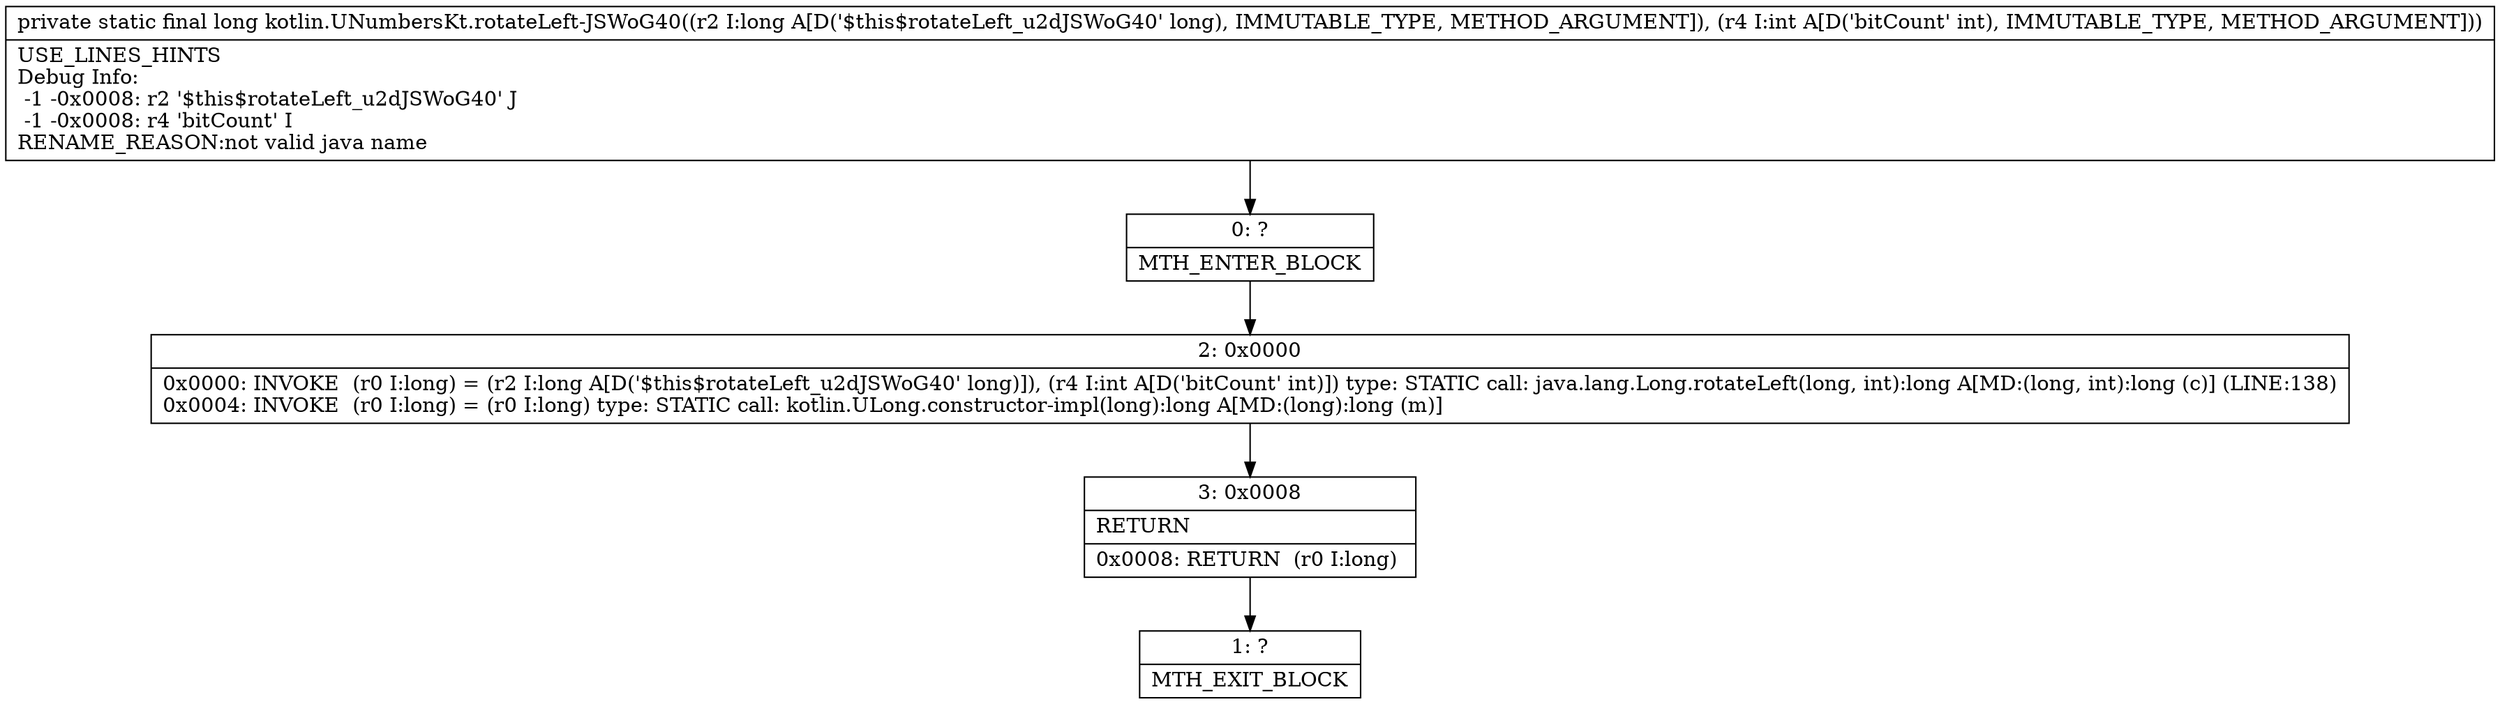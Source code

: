 digraph "CFG forkotlin.UNumbersKt.rotateLeft\-JSWoG40(JI)J" {
Node_0 [shape=record,label="{0\:\ ?|MTH_ENTER_BLOCK\l}"];
Node_2 [shape=record,label="{2\:\ 0x0000|0x0000: INVOKE  (r0 I:long) = (r2 I:long A[D('$this$rotateLeft_u2dJSWoG40' long)]), (r4 I:int A[D('bitCount' int)]) type: STATIC call: java.lang.Long.rotateLeft(long, int):long A[MD:(long, int):long (c)] (LINE:138)\l0x0004: INVOKE  (r0 I:long) = (r0 I:long) type: STATIC call: kotlin.ULong.constructor\-impl(long):long A[MD:(long):long (m)]\l}"];
Node_3 [shape=record,label="{3\:\ 0x0008|RETURN\l|0x0008: RETURN  (r0 I:long) \l}"];
Node_1 [shape=record,label="{1\:\ ?|MTH_EXIT_BLOCK\l}"];
MethodNode[shape=record,label="{private static final long kotlin.UNumbersKt.rotateLeft\-JSWoG40((r2 I:long A[D('$this$rotateLeft_u2dJSWoG40' long), IMMUTABLE_TYPE, METHOD_ARGUMENT]), (r4 I:int A[D('bitCount' int), IMMUTABLE_TYPE, METHOD_ARGUMENT]))  | USE_LINES_HINTS\lDebug Info:\l  \-1 \-0x0008: r2 '$this$rotateLeft_u2dJSWoG40' J\l  \-1 \-0x0008: r4 'bitCount' I\lRENAME_REASON:not valid java name\l}"];
MethodNode -> Node_0;Node_0 -> Node_2;
Node_2 -> Node_3;
Node_3 -> Node_1;
}

